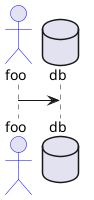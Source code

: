 {
  "sha1": "2m6waj1oj1zznwrs3motqu7cl8uxmi7",
  "insertion": {
    "when": "2024-05-30T20:48:20.042Z",
    "url": "https://forum.plantuml.net/9659/database-border-colour-incorrectly-uses-actorbordercolor",
    "user": "plantuml@gmail.com"
  }
}
@startuml
skinparam sequence {
ActorBorderColor blue
}
actor foo
database db
foo -> db
@enduml
